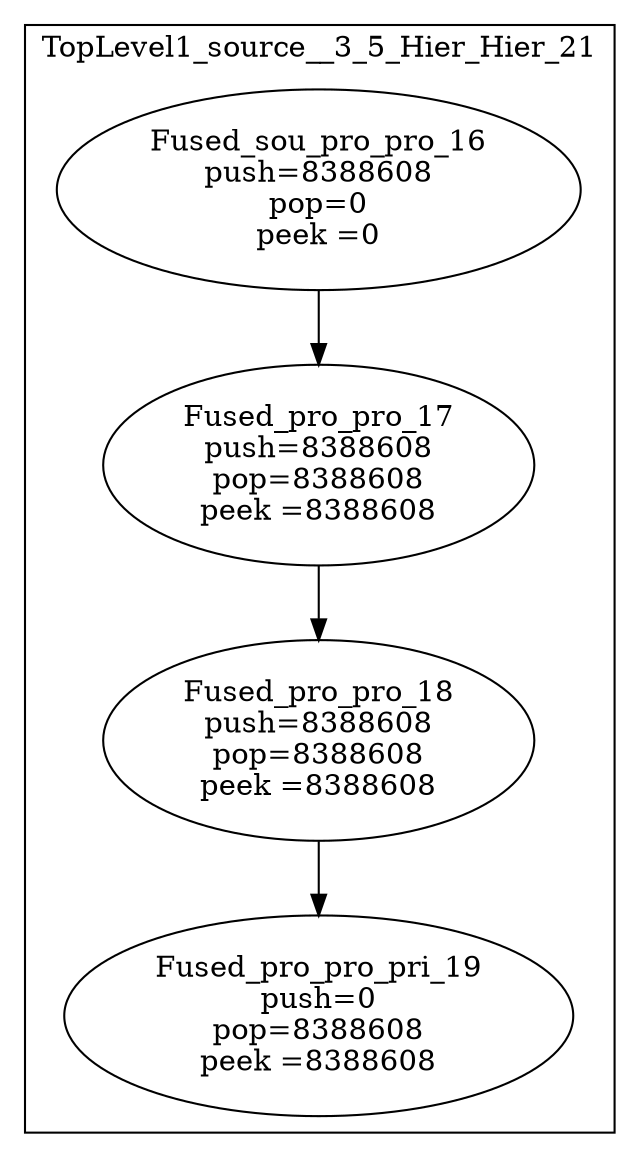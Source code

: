 digraph streamit {
subgraph cluster_node1 {
 label="TopLevel1_source__3_5_Hier_Hier_21";
node2 [ label="Fused_sou_pro_pro_16\npush=8388608\npop=0\npeek =0" ]
node3 [ label="Fused_pro_pro_17\npush=8388608\npop=8388608\npeek =8388608" ]
node2 -> node3
node4 [ label="Fused_pro_pro_18\npush=8388608\npop=8388608\npeek =8388608" ]
node3 -> node4
node5 [ label="Fused_pro_pro_pri_19\npush=0\npop=8388608\npeek =8388608" ]
node4 -> node5
}
}
